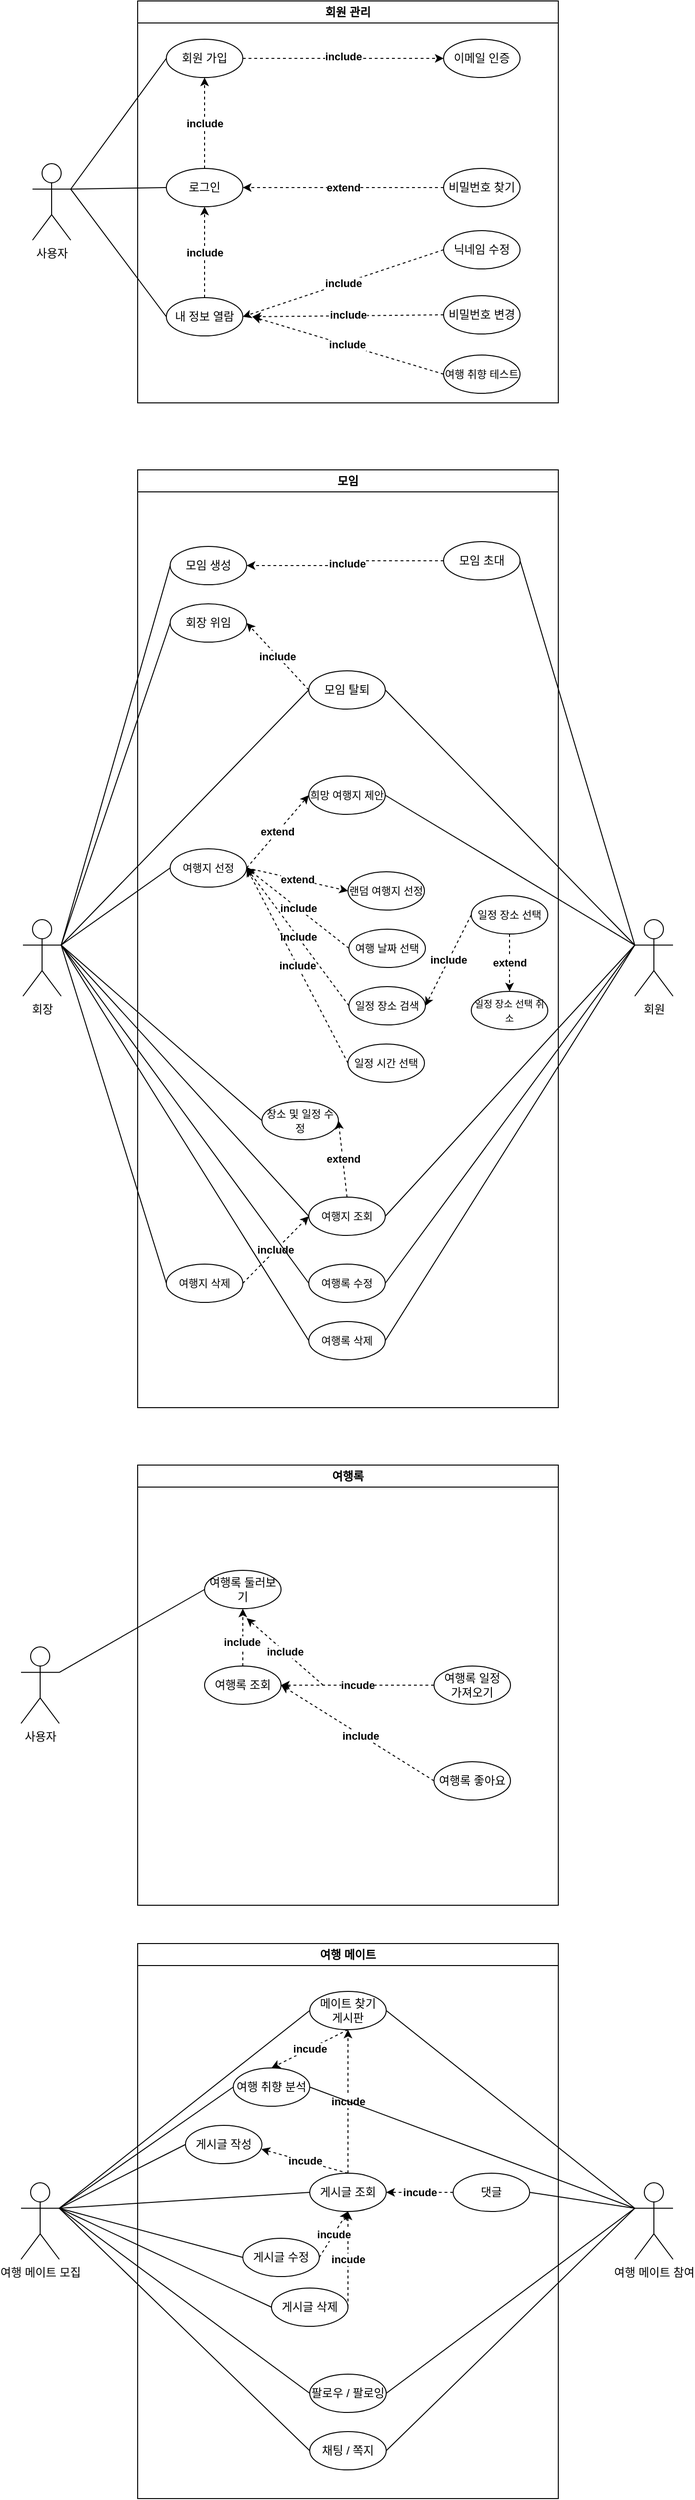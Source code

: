 <mxfile version="26.0.8">
  <diagram name="페이지-1" id="kUhNcxyiBijBxZDD_5Rj">
    <mxGraphModel dx="2074" dy="1106" grid="1" gridSize="10" guides="1" tooltips="1" connect="1" arrows="1" fold="1" page="1" pageScale="1" pageWidth="827" pageHeight="1169" math="0" shadow="0">
      <root>
        <mxCell id="0" />
        <mxCell id="1" parent="0" />
        <mxCell id="fEDJrpbhCHbC24auMyp_-1" value="사용자" style="shape=umlActor;verticalLabelPosition=bottom;verticalAlign=top;html=1;outlineConnect=0;" parent="1" vertex="1">
          <mxGeometry x="50" y="170" width="40" height="80" as="geometry" />
        </mxCell>
        <mxCell id="fEDJrpbhCHbC24auMyp_-4" value="회원 관리" style="swimlane;whiteSpace=wrap;html=1;" parent="1" vertex="1">
          <mxGeometry x="160" width="440" height="420" as="geometry">
            <mxRectangle x="150" y="80" width="140" height="30" as="alternateBounds" />
          </mxGeometry>
        </mxCell>
        <mxCell id="fEDJrpbhCHbC24auMyp_-18" style="edgeStyle=orthogonalEdgeStyle;rounded=0;orthogonalLoop=1;jettySize=auto;html=1;entryX=0;entryY=0.5;entryDx=0;entryDy=0;strokeColor=default;dashed=1;" parent="fEDJrpbhCHbC24auMyp_-4" source="fEDJrpbhCHbC24auMyp_-5" target="fEDJrpbhCHbC24auMyp_-17" edge="1">
          <mxGeometry relative="1" as="geometry" />
        </mxCell>
        <mxCell id="fEDJrpbhCHbC24auMyp_-45" value="&lt;b&gt;include&lt;/b&gt;" style="edgeLabel;html=1;align=center;verticalAlign=middle;resizable=0;points=[];" parent="fEDJrpbhCHbC24auMyp_-18" vertex="1" connectable="0">
          <mxGeometry x="0.002" y="2" relative="1" as="geometry">
            <mxPoint as="offset" />
          </mxGeometry>
        </mxCell>
        <mxCell id="fEDJrpbhCHbC24auMyp_-5" value="회원 가입" style="ellipse;whiteSpace=wrap;html=1;" parent="fEDJrpbhCHbC24auMyp_-4" vertex="1">
          <mxGeometry x="30" y="40" width="80" height="40" as="geometry" />
        </mxCell>
        <mxCell id="fEDJrpbhCHbC24auMyp_-24" value="&lt;b&gt;include&lt;/b&gt;" style="edgeStyle=orthogonalEdgeStyle;rounded=0;orthogonalLoop=1;jettySize=auto;html=1;entryX=0.5;entryY=1;entryDx=0;entryDy=0;dashed=1;" parent="fEDJrpbhCHbC24auMyp_-4" source="fEDJrpbhCHbC24auMyp_-6" target="fEDJrpbhCHbC24auMyp_-5" edge="1">
          <mxGeometry relative="1" as="geometry" />
        </mxCell>
        <mxCell id="fEDJrpbhCHbC24auMyp_-6" value="로그인" style="ellipse;whiteSpace=wrap;html=1;" parent="fEDJrpbhCHbC24auMyp_-4" vertex="1">
          <mxGeometry x="30" y="175" width="80" height="40" as="geometry" />
        </mxCell>
        <mxCell id="fEDJrpbhCHbC24auMyp_-23" value="&lt;b&gt;include&lt;/b&gt;" style="edgeStyle=orthogonalEdgeStyle;rounded=0;orthogonalLoop=1;jettySize=auto;html=1;entryX=0.5;entryY=1;entryDx=0;entryDy=0;dashed=1;" parent="fEDJrpbhCHbC24auMyp_-4" source="fEDJrpbhCHbC24auMyp_-10" target="fEDJrpbhCHbC24auMyp_-6" edge="1">
          <mxGeometry relative="1" as="geometry" />
        </mxCell>
        <mxCell id="fEDJrpbhCHbC24auMyp_-10" value="내 정보 열람" style="ellipse;whiteSpace=wrap;html=1;" parent="fEDJrpbhCHbC24auMyp_-4" vertex="1">
          <mxGeometry x="30" y="310" width="80" height="40" as="geometry" />
        </mxCell>
        <mxCell id="fEDJrpbhCHbC24auMyp_-11" value="닉네임 수정" style="ellipse;whiteSpace=wrap;html=1;" parent="fEDJrpbhCHbC24auMyp_-4" vertex="1">
          <mxGeometry x="320" y="240" width="80" height="40" as="geometry" />
        </mxCell>
        <mxCell id="fEDJrpbhCHbC24auMyp_-20" style="edgeStyle=orthogonalEdgeStyle;rounded=0;orthogonalLoop=1;jettySize=auto;html=1;entryX=1;entryY=0.5;entryDx=0;entryDy=0;dashed=1;" parent="fEDJrpbhCHbC24auMyp_-4" source="fEDJrpbhCHbC24auMyp_-12" target="fEDJrpbhCHbC24auMyp_-6" edge="1">
          <mxGeometry relative="1" as="geometry" />
        </mxCell>
        <mxCell id="fEDJrpbhCHbC24auMyp_-22" value="&lt;b&gt;extend&lt;/b&gt;" style="edgeLabel;html=1;align=center;verticalAlign=middle;resizable=0;points=[];" parent="fEDJrpbhCHbC24auMyp_-20" vertex="1" connectable="0">
          <mxGeometry x="-0.13" y="1" relative="1" as="geometry">
            <mxPoint x="-14" y="-1" as="offset" />
          </mxGeometry>
        </mxCell>
        <mxCell id="fEDJrpbhCHbC24auMyp_-12" value="비밀번호 찾기" style="ellipse;whiteSpace=wrap;html=1;" parent="fEDJrpbhCHbC24auMyp_-4" vertex="1">
          <mxGeometry x="320" y="175" width="80" height="40" as="geometry" />
        </mxCell>
        <mxCell id="fEDJrpbhCHbC24auMyp_-13" value="비밀번호 변경" style="ellipse;whiteSpace=wrap;html=1;" parent="fEDJrpbhCHbC24auMyp_-4" vertex="1">
          <mxGeometry x="320" y="308" width="80" height="40" as="geometry" />
        </mxCell>
        <mxCell id="fEDJrpbhCHbC24auMyp_-14" value="&lt;font style=&quot;font-size: 11px;&quot;&gt;여행 취향 테스트&lt;/font&gt;" style="ellipse;whiteSpace=wrap;html=1;" parent="fEDJrpbhCHbC24auMyp_-4" vertex="1">
          <mxGeometry x="320" y="370" width="80" height="40" as="geometry" />
        </mxCell>
        <mxCell id="fEDJrpbhCHbC24auMyp_-17" value="이메일 인증" style="ellipse;whiteSpace=wrap;html=1;" parent="fEDJrpbhCHbC24auMyp_-4" vertex="1">
          <mxGeometry x="320" y="40" width="80" height="40" as="geometry" />
        </mxCell>
        <mxCell id="fEDJrpbhCHbC24auMyp_-38" value="&lt;b&gt;include&lt;/b&gt;" style="endArrow=classic;html=1;rounded=0;exitX=0;exitY=0.5;exitDx=0;exitDy=0;entryX=1;entryY=0.5;entryDx=0;entryDy=0;dashed=1;" parent="fEDJrpbhCHbC24auMyp_-4" source="fEDJrpbhCHbC24auMyp_-11" target="fEDJrpbhCHbC24auMyp_-10" edge="1">
          <mxGeometry width="50" height="50" relative="1" as="geometry">
            <mxPoint x="140" y="280" as="sourcePoint" />
            <mxPoint x="190" y="230" as="targetPoint" />
          </mxGeometry>
        </mxCell>
        <mxCell id="fEDJrpbhCHbC24auMyp_-31" value="" style="endArrow=none;html=1;rounded=0;exitX=1;exitY=0.333;exitDx=0;exitDy=0;exitPerimeter=0;entryX=0;entryY=0.5;entryDx=0;entryDy=0;" parent="1" source="fEDJrpbhCHbC24auMyp_-1" target="fEDJrpbhCHbC24auMyp_-5" edge="1">
          <mxGeometry width="50" height="50" relative="1" as="geometry">
            <mxPoint x="310" y="280" as="sourcePoint" />
            <mxPoint x="360" y="230" as="targetPoint" />
          </mxGeometry>
        </mxCell>
        <mxCell id="fEDJrpbhCHbC24auMyp_-32" value="" style="endArrow=none;html=1;rounded=0;exitX=1;exitY=0.333;exitDx=0;exitDy=0;exitPerimeter=0;entryX=0;entryY=0.5;entryDx=0;entryDy=0;" parent="1" source="fEDJrpbhCHbC24auMyp_-1" target="fEDJrpbhCHbC24auMyp_-6" edge="1">
          <mxGeometry width="50" height="50" relative="1" as="geometry">
            <mxPoint x="100" y="207" as="sourcePoint" />
            <mxPoint x="210" y="70" as="targetPoint" />
          </mxGeometry>
        </mxCell>
        <mxCell id="fEDJrpbhCHbC24auMyp_-33" value="" style="endArrow=none;html=1;rounded=0;exitX=1;exitY=0.333;exitDx=0;exitDy=0;exitPerimeter=0;entryX=0;entryY=0.5;entryDx=0;entryDy=0;" parent="1" source="fEDJrpbhCHbC24auMyp_-1" target="fEDJrpbhCHbC24auMyp_-10" edge="1">
          <mxGeometry width="50" height="50" relative="1" as="geometry">
            <mxPoint x="100" y="207" as="sourcePoint" />
            <mxPoint x="210" y="160" as="targetPoint" />
          </mxGeometry>
        </mxCell>
        <mxCell id="fEDJrpbhCHbC24auMyp_-39" value="" style="endArrow=classic;html=1;rounded=0;exitX=0;exitY=0.5;exitDx=0;exitDy=0;dashed=1;" parent="1" source="fEDJrpbhCHbC24auMyp_-13" edge="1">
          <mxGeometry width="50" height="50" relative="1" as="geometry">
            <mxPoint x="310" y="280" as="sourcePoint" />
            <mxPoint x="280" y="330" as="targetPoint" />
          </mxGeometry>
        </mxCell>
        <mxCell id="fEDJrpbhCHbC24auMyp_-46" value="&lt;b&gt;include&lt;/b&gt;" style="edgeLabel;html=1;align=center;verticalAlign=middle;resizable=0;points=[];" parent="fEDJrpbhCHbC24auMyp_-39" vertex="1" connectable="0">
          <mxGeometry x="-0.002" y="-1" relative="1" as="geometry">
            <mxPoint as="offset" />
          </mxGeometry>
        </mxCell>
        <mxCell id="fEDJrpbhCHbC24auMyp_-40" value="" style="endArrow=classic;html=1;rounded=0;exitX=0;exitY=0.5;exitDx=0;exitDy=0;dashed=1;" parent="1" source="fEDJrpbhCHbC24auMyp_-14" edge="1">
          <mxGeometry width="50" height="50" relative="1" as="geometry">
            <mxPoint x="500" y="338" as="sourcePoint" />
            <mxPoint x="280" y="330" as="targetPoint" />
          </mxGeometry>
        </mxCell>
        <mxCell id="fEDJrpbhCHbC24auMyp_-47" value="&lt;b&gt;include&lt;/b&gt;" style="edgeLabel;html=1;align=center;verticalAlign=middle;resizable=0;points=[];" parent="fEDJrpbhCHbC24auMyp_-40" vertex="1" connectable="0">
          <mxGeometry x="0.017" y="-1" relative="1" as="geometry">
            <mxPoint as="offset" />
          </mxGeometry>
        </mxCell>
        <mxCell id="fEDJrpbhCHbC24auMyp_-65" value="회장" style="shape=umlActor;verticalLabelPosition=bottom;verticalAlign=top;html=1;outlineConnect=0;" parent="1" vertex="1">
          <mxGeometry x="40" y="960" width="40" height="80" as="geometry" />
        </mxCell>
        <mxCell id="fEDJrpbhCHbC24auMyp_-66" value="모임" style="swimlane;whiteSpace=wrap;html=1;" parent="1" vertex="1">
          <mxGeometry x="160" y="490" width="440" height="980" as="geometry">
            <mxRectangle x="150" y="80" width="140" height="30" as="alternateBounds" />
          </mxGeometry>
        </mxCell>
        <mxCell id="fEDJrpbhCHbC24auMyp_-69" value="모임 생성" style="ellipse;whiteSpace=wrap;html=1;" parent="fEDJrpbhCHbC24auMyp_-66" vertex="1">
          <mxGeometry x="34" y="80" width="80" height="40" as="geometry" />
        </mxCell>
        <mxCell id="fEDJrpbhCHbC24auMyp_-71" value="모임 탈퇴" style="ellipse;whiteSpace=wrap;html=1;" parent="fEDJrpbhCHbC24auMyp_-66" vertex="1">
          <mxGeometry x="179" y="210" width="80" height="40" as="geometry" />
        </mxCell>
        <mxCell id="fEDJrpbhCHbC24auMyp_-74" value="&lt;font style=&quot;font-size: 11px;&quot;&gt;희망 여행지 제안&lt;/font&gt;" style="ellipse;whiteSpace=wrap;html=1;" parent="fEDJrpbhCHbC24auMyp_-66" vertex="1">
          <mxGeometry x="179" y="320" width="80" height="40" as="geometry" />
        </mxCell>
        <mxCell id="fEDJrpbhCHbC24auMyp_-100" value="회장 위임" style="ellipse;whiteSpace=wrap;html=1;" parent="fEDJrpbhCHbC24auMyp_-66" vertex="1">
          <mxGeometry x="34" y="140" width="80" height="40" as="geometry" />
        </mxCell>
        <mxCell id="fEDJrpbhCHbC24auMyp_-103" value="&lt;b&gt;include&lt;/b&gt;" style="endArrow=classic;html=1;rounded=0;entryX=1;entryY=0.5;entryDx=0;entryDy=0;exitX=0;exitY=0.5;exitDx=0;exitDy=0;dashed=1;" parent="fEDJrpbhCHbC24auMyp_-66" source="fEDJrpbhCHbC24auMyp_-71" target="fEDJrpbhCHbC24auMyp_-100" edge="1">
          <mxGeometry width="50" height="50" relative="1" as="geometry">
            <mxPoint x="194" y="230" as="sourcePoint" />
            <mxPoint x="184" y="180" as="targetPoint" />
          </mxGeometry>
        </mxCell>
        <mxCell id="fEDJrpbhCHbC24auMyp_-120" value="&lt;font style=&quot;font-size: 11px;&quot;&gt;여행지 선정&lt;/font&gt;" style="ellipse;whiteSpace=wrap;html=1;" parent="fEDJrpbhCHbC24auMyp_-66" vertex="1">
          <mxGeometry x="34" y="396" width="80" height="40" as="geometry" />
        </mxCell>
        <mxCell id="fEDJrpbhCHbC24auMyp_-121" value="&lt;b&gt;extend&lt;/b&gt;" style="endArrow=classic;html=1;rounded=0;entryX=0;entryY=0.5;entryDx=0;entryDy=0;exitX=1;exitY=0.5;exitDx=0;exitDy=0;dashed=1;" parent="fEDJrpbhCHbC24auMyp_-66" source="fEDJrpbhCHbC24auMyp_-120" target="fEDJrpbhCHbC24auMyp_-74" edge="1">
          <mxGeometry width="50" height="50" relative="1" as="geometry">
            <mxPoint x="189" y="236" as="sourcePoint" />
            <mxPoint x="124" y="166" as="targetPoint" />
          </mxGeometry>
        </mxCell>
        <mxCell id="fEDJrpbhCHbC24auMyp_-123" value="&lt;span style=&quot;font-size: 11px;&quot;&gt;랜덤 여행지 선정&lt;/span&gt;" style="ellipse;whiteSpace=wrap;html=1;" parent="fEDJrpbhCHbC24auMyp_-66" vertex="1">
          <mxGeometry x="220" y="420" width="80" height="40" as="geometry" />
        </mxCell>
        <mxCell id="fEDJrpbhCHbC24auMyp_-124" value="&lt;b&gt;extend&lt;/b&gt;" style="endArrow=classic;html=1;rounded=0;entryX=0;entryY=0.5;entryDx=0;entryDy=0;exitX=1;exitY=0.5;exitDx=0;exitDy=0;dashed=1;" parent="fEDJrpbhCHbC24auMyp_-66" source="fEDJrpbhCHbC24auMyp_-120" target="fEDJrpbhCHbC24auMyp_-123" edge="1">
          <mxGeometry width="50" height="50" relative="1" as="geometry">
            <mxPoint x="124" y="426" as="sourcePoint" />
            <mxPoint x="189" y="366" as="targetPoint" />
          </mxGeometry>
        </mxCell>
        <mxCell id="fEDJrpbhCHbC24auMyp_-126" value="&lt;font style=&quot;font-size: 11px;&quot;&gt;여행 날짜 선택&lt;/font&gt;" style="ellipse;whiteSpace=wrap;html=1;" parent="fEDJrpbhCHbC24auMyp_-66" vertex="1">
          <mxGeometry x="221" y="480" width="80" height="40" as="geometry" />
        </mxCell>
        <mxCell id="fEDJrpbhCHbC24auMyp_-127" value="&lt;span style=&quot;font-size: 11px;&quot;&gt;일정 장소 선택&lt;/span&gt;" style="ellipse;whiteSpace=wrap;html=1;" parent="fEDJrpbhCHbC24auMyp_-66" vertex="1">
          <mxGeometry x="349" y="445" width="80" height="40" as="geometry" />
        </mxCell>
        <mxCell id="fEDJrpbhCHbC24auMyp_-128" value="&lt;span style=&quot;font-size: 11px;&quot;&gt;일정 장소 검색&lt;/span&gt;" style="ellipse;whiteSpace=wrap;html=1;" parent="fEDJrpbhCHbC24auMyp_-66" vertex="1">
          <mxGeometry x="221" y="540" width="80" height="40" as="geometry" />
        </mxCell>
        <mxCell id="fEDJrpbhCHbC24auMyp_-129" value="&lt;font style=&quot;font-size: 10px;&quot;&gt;일정 장소 선택 취소&lt;/font&gt;" style="ellipse;whiteSpace=wrap;html=1;" parent="fEDJrpbhCHbC24auMyp_-66" vertex="1">
          <mxGeometry x="349" y="545" width="80" height="40" as="geometry" />
        </mxCell>
        <mxCell id="fEDJrpbhCHbC24auMyp_-134" value="&lt;b&gt;include&lt;/b&gt;" style="endArrow=classic;html=1;rounded=0;exitX=0;exitY=0.5;exitDx=0;exitDy=0;dashed=1;entryX=1;entryY=0.5;entryDx=0;entryDy=0;" parent="fEDJrpbhCHbC24auMyp_-66" source="fEDJrpbhCHbC24auMyp_-128" target="fEDJrpbhCHbC24auMyp_-120" edge="1">
          <mxGeometry width="50" height="50" relative="1" as="geometry">
            <mxPoint x="231" y="510" as="sourcePoint" />
            <mxPoint x="130" y="430" as="targetPoint" />
          </mxGeometry>
        </mxCell>
        <mxCell id="fEDJrpbhCHbC24auMyp_-133" value="&lt;b&gt;include&lt;/b&gt;" style="endArrow=classic;html=1;rounded=0;exitX=0;exitY=0.5;exitDx=0;exitDy=0;dashed=1;entryX=1;entryY=0.5;entryDx=0;entryDy=0;" parent="fEDJrpbhCHbC24auMyp_-66" source="fEDJrpbhCHbC24auMyp_-126" target="fEDJrpbhCHbC24auMyp_-120" edge="1">
          <mxGeometry width="50" height="50" relative="1" as="geometry">
            <mxPoint x="189" y="240" as="sourcePoint" />
            <mxPoint x="120" y="420" as="targetPoint" />
          </mxGeometry>
        </mxCell>
        <mxCell id="fEDJrpbhCHbC24auMyp_-135" value="&lt;b&gt;include&lt;/b&gt;" style="endArrow=classic;html=1;rounded=0;exitX=0;exitY=0.5;exitDx=0;exitDy=0;dashed=1;entryX=1;entryY=0.5;entryDx=0;entryDy=0;" parent="fEDJrpbhCHbC24auMyp_-66" source="fEDJrpbhCHbC24auMyp_-127" target="fEDJrpbhCHbC24auMyp_-128" edge="1">
          <mxGeometry width="50" height="50" relative="1" as="geometry">
            <mxPoint x="231" y="510" as="sourcePoint" />
            <mxPoint x="124" y="426" as="targetPoint" />
          </mxGeometry>
        </mxCell>
        <mxCell id="fEDJrpbhCHbC24auMyp_-136" value="&lt;b&gt;extend&lt;/b&gt;" style="endArrow=classic;html=1;rounded=0;entryX=0.5;entryY=0;entryDx=0;entryDy=0;exitX=0.5;exitY=1;exitDx=0;exitDy=0;dashed=1;" parent="fEDJrpbhCHbC24auMyp_-66" source="fEDJrpbhCHbC24auMyp_-127" target="fEDJrpbhCHbC24auMyp_-129" edge="1">
          <mxGeometry width="50" height="50" relative="1" as="geometry">
            <mxPoint x="124" y="426" as="sourcePoint" />
            <mxPoint x="189" y="350" as="targetPoint" />
          </mxGeometry>
        </mxCell>
        <mxCell id="fEDJrpbhCHbC24auMyp_-137" value="&lt;span style=&quot;font-size: 11px;&quot;&gt;일정 시간 선택&lt;/span&gt;" style="ellipse;whiteSpace=wrap;html=1;" parent="fEDJrpbhCHbC24auMyp_-66" vertex="1">
          <mxGeometry x="220" y="600" width="80" height="40" as="geometry" />
        </mxCell>
        <mxCell id="fEDJrpbhCHbC24auMyp_-139" value="&lt;b&gt;include&lt;/b&gt;" style="endArrow=classic;html=1;rounded=0;exitX=0;exitY=0.5;exitDx=0;exitDy=0;dashed=1;entryX=1;entryY=0.5;entryDx=0;entryDy=0;" parent="fEDJrpbhCHbC24auMyp_-66" source="fEDJrpbhCHbC24auMyp_-137" target="fEDJrpbhCHbC24auMyp_-120" edge="1">
          <mxGeometry width="50" height="50" relative="1" as="geometry">
            <mxPoint x="231" y="570" as="sourcePoint" />
            <mxPoint x="124" y="426" as="targetPoint" />
          </mxGeometry>
        </mxCell>
        <mxCell id="fEDJrpbhCHbC24auMyp_-140" value="&lt;font style=&quot;font-size: 11px;&quot;&gt;여행지 조회&lt;/font&gt;" style="ellipse;whiteSpace=wrap;html=1;" parent="fEDJrpbhCHbC24auMyp_-66" vertex="1">
          <mxGeometry x="179" y="760" width="80" height="40" as="geometry" />
        </mxCell>
        <mxCell id="fEDJrpbhCHbC24auMyp_-143" value="&lt;font style=&quot;font-size: 11px;&quot;&gt;장소 및 일정 수정&lt;/font&gt;" style="ellipse;whiteSpace=wrap;html=1;" parent="fEDJrpbhCHbC24auMyp_-66" vertex="1">
          <mxGeometry x="130" y="660" width="80" height="40" as="geometry" />
        </mxCell>
        <mxCell id="fEDJrpbhCHbC24auMyp_-144" value="&lt;b&gt;extend&lt;/b&gt;" style="endArrow=classic;html=1;rounded=0;entryX=1;entryY=0.5;entryDx=0;entryDy=0;exitX=0.5;exitY=0;exitDx=0;exitDy=0;dashed=1;" parent="fEDJrpbhCHbC24auMyp_-66" source="fEDJrpbhCHbC24auMyp_-140" target="fEDJrpbhCHbC24auMyp_-143" edge="1">
          <mxGeometry x="-0.003" width="50" height="50" relative="1" as="geometry">
            <mxPoint x="180" y="800" as="sourcePoint" />
            <mxPoint x="180" y="860" as="targetPoint" />
            <mxPoint as="offset" />
          </mxGeometry>
        </mxCell>
        <mxCell id="fEDJrpbhCHbC24auMyp_-146" value="&lt;font style=&quot;font-size: 11px;&quot;&gt;여행록 수정&lt;/font&gt;" style="ellipse;whiteSpace=wrap;html=1;" parent="fEDJrpbhCHbC24auMyp_-66" vertex="1">
          <mxGeometry x="179" y="830" width="80" height="40" as="geometry" />
        </mxCell>
        <mxCell id="fEDJrpbhCHbC24auMyp_-147" value="&lt;font style=&quot;font-size: 11px;&quot;&gt;여행록 삭제&lt;/font&gt;" style="ellipse;whiteSpace=wrap;html=1;" parent="fEDJrpbhCHbC24auMyp_-66" vertex="1">
          <mxGeometry x="179" y="890" width="80" height="40" as="geometry" />
        </mxCell>
        <mxCell id="fEDJrpbhCHbC24auMyp_-152" value="&lt;font style=&quot;font-size: 11px;&quot;&gt;여행지 삭제&lt;/font&gt;" style="ellipse;whiteSpace=wrap;html=1;" parent="fEDJrpbhCHbC24auMyp_-66" vertex="1">
          <mxGeometry x="30" y="830" width="80" height="40" as="geometry" />
        </mxCell>
        <mxCell id="fEDJrpbhCHbC24auMyp_-154" value="&lt;b&gt;include&lt;/b&gt;" style="endArrow=classic;html=1;rounded=0;entryX=0;entryY=0.5;entryDx=0;entryDy=0;exitX=1;exitY=0.5;exitDx=0;exitDy=0;dashed=1;" parent="fEDJrpbhCHbC24auMyp_-66" source="fEDJrpbhCHbC24auMyp_-152" target="fEDJrpbhCHbC24auMyp_-140" edge="1">
          <mxGeometry x="-0.003" width="50" height="50" relative="1" as="geometry">
            <mxPoint x="229" y="770" as="sourcePoint" />
            <mxPoint x="220" y="690" as="targetPoint" />
            <mxPoint as="offset" />
          </mxGeometry>
        </mxCell>
        <mxCell id="fEDJrpbhCHbC24auMyp_-80" value="모임 초대" style="ellipse;whiteSpace=wrap;html=1;" parent="fEDJrpbhCHbC24auMyp_-66" vertex="1">
          <mxGeometry x="320" y="75" width="80" height="40" as="geometry" />
        </mxCell>
        <mxCell id="fEDJrpbhCHbC24auMyp_-67" style="edgeStyle=orthogonalEdgeStyle;rounded=0;orthogonalLoop=1;jettySize=auto;html=1;strokeColor=default;dashed=1;exitX=0;exitY=0.5;exitDx=0;exitDy=0;entryX=1;entryY=0.5;entryDx=0;entryDy=0;" parent="fEDJrpbhCHbC24auMyp_-66" source="fEDJrpbhCHbC24auMyp_-80" target="fEDJrpbhCHbC24auMyp_-69" edge="1">
          <mxGeometry relative="1" as="geometry">
            <mxPoint x="214" y="170" as="targetPoint" />
          </mxGeometry>
        </mxCell>
        <mxCell id="fEDJrpbhCHbC24auMyp_-68" value="&lt;b&gt;include&lt;/b&gt;" style="edgeLabel;html=1;align=center;verticalAlign=middle;resizable=0;points=[];" parent="fEDJrpbhCHbC24auMyp_-67" vertex="1" connectable="0">
          <mxGeometry x="0.002" y="2" relative="1" as="geometry">
            <mxPoint as="offset" />
          </mxGeometry>
        </mxCell>
        <mxCell id="fEDJrpbhCHbC24auMyp_-82" value="" style="endArrow=none;html=1;rounded=0;exitX=1;exitY=0.333;exitDx=0;exitDy=0;exitPerimeter=0;entryX=0;entryY=0.5;entryDx=0;entryDy=0;" parent="1" source="fEDJrpbhCHbC24auMyp_-65" target="fEDJrpbhCHbC24auMyp_-69" edge="1">
          <mxGeometry width="50" height="50" relative="1" as="geometry">
            <mxPoint x="310" y="770" as="sourcePoint" />
            <mxPoint x="360" y="720" as="targetPoint" />
          </mxGeometry>
        </mxCell>
        <mxCell id="fEDJrpbhCHbC24auMyp_-83" value="" style="endArrow=none;html=1;rounded=0;exitX=1;exitY=0.333;exitDx=0;exitDy=0;exitPerimeter=0;entryX=0;entryY=0.5;entryDx=0;entryDy=0;" parent="1" source="fEDJrpbhCHbC24auMyp_-65" target="fEDJrpbhCHbC24auMyp_-71" edge="1">
          <mxGeometry width="50" height="50" relative="1" as="geometry">
            <mxPoint x="100" y="697" as="sourcePoint" />
            <mxPoint x="210" y="560" as="targetPoint" />
          </mxGeometry>
        </mxCell>
        <mxCell id="fEDJrpbhCHbC24auMyp_-92" value="회원" style="shape=umlActor;verticalLabelPosition=bottom;verticalAlign=top;html=1;outlineConnect=0;" parent="1" vertex="1">
          <mxGeometry x="680" y="960" width="40" height="80" as="geometry" />
        </mxCell>
        <mxCell id="fEDJrpbhCHbC24auMyp_-95" value="" style="endArrow=none;html=1;rounded=0;exitX=0;exitY=0.333;exitDx=0;exitDy=0;exitPerimeter=0;entryX=1;entryY=0.5;entryDx=0;entryDy=0;" parent="1" source="fEDJrpbhCHbC24auMyp_-92" target="fEDJrpbhCHbC24auMyp_-80" edge="1">
          <mxGeometry width="50" height="50" relative="1" as="geometry">
            <mxPoint x="100" y="697" as="sourcePoint" />
            <mxPoint x="210" y="560" as="targetPoint" />
          </mxGeometry>
        </mxCell>
        <mxCell id="fEDJrpbhCHbC24auMyp_-99" value="" style="endArrow=none;html=1;rounded=0;entryX=1;entryY=0.5;entryDx=0;entryDy=0;exitX=0;exitY=0.333;exitDx=0;exitDy=0;exitPerimeter=0;" parent="1" source="fEDJrpbhCHbC24auMyp_-92" target="fEDJrpbhCHbC24auMyp_-71" edge="1">
          <mxGeometry width="50" height="50" relative="1" as="geometry">
            <mxPoint x="660" y="680" as="sourcePoint" />
            <mxPoint x="430" y="630" as="targetPoint" />
          </mxGeometry>
        </mxCell>
        <mxCell id="fEDJrpbhCHbC24auMyp_-117" value="" style="endArrow=none;html=1;rounded=0;entryX=0;entryY=0.5;entryDx=0;entryDy=0;exitX=1;exitY=0.333;exitDx=0;exitDy=0;exitPerimeter=0;" parent="1" source="fEDJrpbhCHbC24auMyp_-65" target="fEDJrpbhCHbC24auMyp_-100" edge="1">
          <mxGeometry width="50" height="50" relative="1" as="geometry">
            <mxPoint x="90" y="690" as="sourcePoint" />
            <mxPoint x="355" y="690" as="targetPoint" />
          </mxGeometry>
        </mxCell>
        <mxCell id="fEDJrpbhCHbC24auMyp_-118" value="" style="endArrow=none;html=1;rounded=0;entryX=1;entryY=0.5;entryDx=0;entryDy=0;exitX=0;exitY=0.333;exitDx=0;exitDy=0;exitPerimeter=0;" parent="1" source="fEDJrpbhCHbC24auMyp_-92" target="fEDJrpbhCHbC24auMyp_-74" edge="1">
          <mxGeometry width="50" height="50" relative="1" as="geometry">
            <mxPoint x="660" y="680" as="sourcePoint" />
            <mxPoint x="435" y="690" as="targetPoint" />
          </mxGeometry>
        </mxCell>
        <mxCell id="fEDJrpbhCHbC24auMyp_-125" value="" style="endArrow=none;html=1;rounded=0;exitX=1;exitY=0.333;exitDx=0;exitDy=0;exitPerimeter=0;entryX=0;entryY=0.5;entryDx=0;entryDy=0;" parent="1" source="fEDJrpbhCHbC24auMyp_-65" target="fEDJrpbhCHbC24auMyp_-120" edge="1">
          <mxGeometry width="50" height="50" relative="1" as="geometry">
            <mxPoint x="90" y="917" as="sourcePoint" />
            <mxPoint x="349" y="730" as="targetPoint" />
          </mxGeometry>
        </mxCell>
        <mxCell id="fEDJrpbhCHbC24auMyp_-141" value="" style="endArrow=none;html=1;rounded=0;exitX=1;exitY=0.333;exitDx=0;exitDy=0;exitPerimeter=0;entryX=0;entryY=0.5;entryDx=0;entryDy=0;" parent="1" source="fEDJrpbhCHbC24auMyp_-65" target="fEDJrpbhCHbC24auMyp_-140" edge="1">
          <mxGeometry width="50" height="50" relative="1" as="geometry">
            <mxPoint x="90" y="917" as="sourcePoint" />
            <mxPoint x="204" y="916" as="targetPoint" />
          </mxGeometry>
        </mxCell>
        <mxCell id="fEDJrpbhCHbC24auMyp_-142" value="" style="endArrow=none;html=1;rounded=0;exitX=0;exitY=0.333;exitDx=0;exitDy=0;exitPerimeter=0;entryX=1;entryY=0.5;entryDx=0;entryDy=0;" parent="1" source="fEDJrpbhCHbC24auMyp_-92" target="fEDJrpbhCHbC24auMyp_-140" edge="1">
          <mxGeometry width="50" height="50" relative="1" as="geometry">
            <mxPoint x="90" y="974" as="sourcePoint" />
            <mxPoint x="350" y="1260" as="targetPoint" />
          </mxGeometry>
        </mxCell>
        <mxCell id="fEDJrpbhCHbC24auMyp_-145" value="" style="endArrow=none;html=1;rounded=0;exitX=1;exitY=0.333;exitDx=0;exitDy=0;exitPerimeter=0;entryX=0;entryY=0.5;entryDx=0;entryDy=0;" parent="1" source="fEDJrpbhCHbC24auMyp_-65" target="fEDJrpbhCHbC24auMyp_-143" edge="1">
          <mxGeometry width="50" height="50" relative="1" as="geometry">
            <mxPoint x="90" y="997" as="sourcePoint" />
            <mxPoint x="350" y="1260" as="targetPoint" />
          </mxGeometry>
        </mxCell>
        <mxCell id="fEDJrpbhCHbC24auMyp_-148" value="" style="endArrow=none;html=1;rounded=0;entryX=1;entryY=0.5;entryDx=0;entryDy=0;exitX=0;exitY=0.333;exitDx=0;exitDy=0;exitPerimeter=0;" parent="1" source="fEDJrpbhCHbC24auMyp_-92" target="fEDJrpbhCHbC24auMyp_-146" edge="1">
          <mxGeometry width="50" height="50" relative="1" as="geometry">
            <mxPoint x="670" y="1010" as="sourcePoint" />
            <mxPoint x="429" y="1280" as="targetPoint" />
          </mxGeometry>
        </mxCell>
        <mxCell id="fEDJrpbhCHbC24auMyp_-149" value="" style="endArrow=none;html=1;rounded=0;entryX=1;entryY=0.5;entryDx=0;entryDy=0;exitX=0;exitY=0.333;exitDx=0;exitDy=0;exitPerimeter=0;" parent="1" source="fEDJrpbhCHbC24auMyp_-92" target="fEDJrpbhCHbC24auMyp_-147" edge="1">
          <mxGeometry width="50" height="50" relative="1" as="geometry">
            <mxPoint x="680" y="990" as="sourcePoint" />
            <mxPoint x="429" y="1350" as="targetPoint" />
          </mxGeometry>
        </mxCell>
        <mxCell id="fEDJrpbhCHbC24auMyp_-150" value="" style="endArrow=none;html=1;rounded=0;exitX=1;exitY=0.333;exitDx=0;exitDy=0;exitPerimeter=0;entryX=0;entryY=0.5;entryDx=0;entryDy=0;" parent="1" source="fEDJrpbhCHbC24auMyp_-65" target="fEDJrpbhCHbC24auMyp_-146" edge="1">
          <mxGeometry width="50" height="50" relative="1" as="geometry">
            <mxPoint x="90" y="997" as="sourcePoint" />
            <mxPoint x="349" y="1280" as="targetPoint" />
          </mxGeometry>
        </mxCell>
        <mxCell id="fEDJrpbhCHbC24auMyp_-151" value="" style="endArrow=none;html=1;rounded=0;exitX=1;exitY=0.333;exitDx=0;exitDy=0;exitPerimeter=0;entryX=0;entryY=0.5;entryDx=0;entryDy=0;" parent="1" source="fEDJrpbhCHbC24auMyp_-65" target="fEDJrpbhCHbC24auMyp_-147" edge="1">
          <mxGeometry width="50" height="50" relative="1" as="geometry">
            <mxPoint x="90" y="997" as="sourcePoint" />
            <mxPoint x="349" y="1350" as="targetPoint" />
          </mxGeometry>
        </mxCell>
        <mxCell id="fEDJrpbhCHbC24auMyp_-153" value="" style="endArrow=none;html=1;rounded=0;entryX=0;entryY=0.5;entryDx=0;entryDy=0;exitX=1;exitY=0.333;exitDx=0;exitDy=0;exitPerimeter=0;" parent="1" source="fEDJrpbhCHbC24auMyp_-65" target="fEDJrpbhCHbC24auMyp_-152" edge="1">
          <mxGeometry width="50" height="50" relative="1" as="geometry">
            <mxPoint x="90" y="990" as="sourcePoint" />
            <mxPoint x="349" y="1410" as="targetPoint" />
          </mxGeometry>
        </mxCell>
        <mxCell id="fEDJrpbhCHbC24auMyp_-185" value="사용자" style="shape=umlActor;verticalLabelPosition=bottom;verticalAlign=top;html=1;outlineConnect=0;" parent="1" vertex="1">
          <mxGeometry x="38" y="1720" width="40" height="80" as="geometry" />
        </mxCell>
        <mxCell id="fEDJrpbhCHbC24auMyp_-186" value="여행록" style="swimlane;whiteSpace=wrap;html=1;" parent="1" vertex="1">
          <mxGeometry x="160" y="1530" width="440" height="460" as="geometry">
            <mxRectangle x="150" y="80" width="140" height="30" as="alternateBounds" />
          </mxGeometry>
        </mxCell>
        <mxCell id="fEDJrpbhCHbC24auMyp_-189" value="여행록 둘러보기" style="ellipse;whiteSpace=wrap;html=1;" parent="fEDJrpbhCHbC24auMyp_-186" vertex="1">
          <mxGeometry x="70" y="110" width="80" height="40" as="geometry" />
        </mxCell>
        <mxCell id="fEDJrpbhCHbC24auMyp_-192" value="여행록 조회" style="ellipse;whiteSpace=wrap;html=1;" parent="fEDJrpbhCHbC24auMyp_-186" vertex="1">
          <mxGeometry x="70" y="210" width="80" height="40" as="geometry" />
        </mxCell>
        <mxCell id="fEDJrpbhCHbC24auMyp_-194" value="&lt;b&gt;include&lt;/b&gt;" style="endArrow=classic;html=1;rounded=0;entryX=1;entryY=0.5;entryDx=0;entryDy=0;exitX=0;exitY=0.5;exitDx=0;exitDy=0;dashed=1;" parent="fEDJrpbhCHbC24auMyp_-186" edge="1">
          <mxGeometry width="50" height="50" relative="1" as="geometry">
            <mxPoint x="194" y="230" as="sourcePoint" />
            <mxPoint x="114" y="160" as="targetPoint" />
          </mxGeometry>
        </mxCell>
        <mxCell id="fEDJrpbhCHbC24auMyp_-234" value="여행록 일정&lt;div&gt;가져오기&lt;/div&gt;" style="ellipse;whiteSpace=wrap;html=1;" parent="fEDJrpbhCHbC24auMyp_-186" vertex="1">
          <mxGeometry x="310" y="210" width="80" height="40" as="geometry" />
        </mxCell>
        <mxCell id="fEDJrpbhCHbC24auMyp_-235" value="여행록 좋아요" style="ellipse;whiteSpace=wrap;html=1;" parent="fEDJrpbhCHbC24auMyp_-186" vertex="1">
          <mxGeometry x="310" y="310" width="80" height="40" as="geometry" />
        </mxCell>
        <mxCell id="fEDJrpbhCHbC24auMyp_-237" value="" style="endArrow=classic;html=1;rounded=0;exitX=0.5;exitY=0;exitDx=0;exitDy=0;entryX=0.5;entryY=1;entryDx=0;entryDy=0;dashed=1;" parent="fEDJrpbhCHbC24auMyp_-186" source="fEDJrpbhCHbC24auMyp_-192" target="fEDJrpbhCHbC24auMyp_-189" edge="1">
          <mxGeometry width="50" height="50" relative="1" as="geometry">
            <mxPoint x="150" y="110" as="sourcePoint" />
            <mxPoint x="200" y="60" as="targetPoint" />
          </mxGeometry>
        </mxCell>
        <mxCell id="fEDJrpbhCHbC24auMyp_-240" value="&lt;b&gt;include&lt;/b&gt;" style="edgeLabel;html=1;align=center;verticalAlign=middle;resizable=0;points=[];" parent="fEDJrpbhCHbC24auMyp_-237" vertex="1" connectable="0">
          <mxGeometry x="-0.159" y="1" relative="1" as="geometry">
            <mxPoint as="offset" />
          </mxGeometry>
        </mxCell>
        <mxCell id="fEDJrpbhCHbC24auMyp_-238" value="&lt;b&gt;incude&lt;/b&gt;" style="endArrow=classic;html=1;rounded=0;exitX=0;exitY=0.5;exitDx=0;exitDy=0;entryX=1;entryY=0.5;entryDx=0;entryDy=0;dashed=1;" parent="fEDJrpbhCHbC24auMyp_-186" source="fEDJrpbhCHbC24auMyp_-234" target="fEDJrpbhCHbC24auMyp_-192" edge="1">
          <mxGeometry width="50" height="50" relative="1" as="geometry">
            <mxPoint x="120" y="220" as="sourcePoint" />
            <mxPoint x="120" y="160" as="targetPoint" />
            <mxPoint as="offset" />
          </mxGeometry>
        </mxCell>
        <mxCell id="fEDJrpbhCHbC24auMyp_-239" value="" style="endArrow=classic;html=1;rounded=0;exitX=0;exitY=0.5;exitDx=0;exitDy=0;entryX=1;entryY=0.5;entryDx=0;entryDy=0;dashed=1;" parent="fEDJrpbhCHbC24auMyp_-186" source="fEDJrpbhCHbC24auMyp_-235" target="fEDJrpbhCHbC24auMyp_-192" edge="1">
          <mxGeometry width="50" height="50" relative="1" as="geometry">
            <mxPoint x="320" y="240" as="sourcePoint" />
            <mxPoint x="160" y="240" as="targetPoint" />
          </mxGeometry>
        </mxCell>
        <mxCell id="fEDJrpbhCHbC24auMyp_-241" value="&lt;b&gt;include&lt;/b&gt;" style="edgeLabel;html=1;align=center;verticalAlign=middle;resizable=0;points=[];" parent="fEDJrpbhCHbC24auMyp_-239" vertex="1" connectable="0">
          <mxGeometry x="-0.036" y="1" relative="1" as="geometry">
            <mxPoint as="offset" />
          </mxGeometry>
        </mxCell>
        <mxCell id="fEDJrpbhCHbC24auMyp_-216" value="" style="endArrow=none;html=1;rounded=0;exitX=1;exitY=0.333;exitDx=0;exitDy=0;exitPerimeter=0;entryX=0;entryY=0.5;entryDx=0;entryDy=0;" parent="1" source="fEDJrpbhCHbC24auMyp_-185" target="fEDJrpbhCHbC24auMyp_-189" edge="1">
          <mxGeometry width="50" height="50" relative="1" as="geometry">
            <mxPoint x="310" y="1810" as="sourcePoint" />
            <mxPoint x="360" y="1760" as="targetPoint" />
          </mxGeometry>
        </mxCell>
        <mxCell id="fEDJrpbhCHbC24auMyp_-255" value="여행 메이트 모집" style="shape=umlActor;verticalLabelPosition=bottom;verticalAlign=top;html=1;outlineConnect=0;" parent="1" vertex="1">
          <mxGeometry x="38" y="2280" width="40" height="80" as="geometry" />
        </mxCell>
        <mxCell id="fEDJrpbhCHbC24auMyp_-256" value="여행 메이트" style="swimlane;whiteSpace=wrap;html=1;" parent="1" vertex="1">
          <mxGeometry x="160" y="2030" width="440" height="580" as="geometry">
            <mxRectangle x="150" y="80" width="140" height="30" as="alternateBounds" />
          </mxGeometry>
        </mxCell>
        <mxCell id="fEDJrpbhCHbC24auMyp_-257" value="메이트 찾기&lt;div&gt;게시판&lt;/div&gt;" style="ellipse;whiteSpace=wrap;html=1;" parent="fEDJrpbhCHbC24auMyp_-256" vertex="1">
          <mxGeometry x="180" y="50" width="80" height="40" as="geometry" />
        </mxCell>
        <mxCell id="fEDJrpbhCHbC24auMyp_-258" value="여행 취향 분석" style="ellipse;whiteSpace=wrap;html=1;" parent="fEDJrpbhCHbC24auMyp_-256" vertex="1">
          <mxGeometry x="100" y="130" width="80" height="40" as="geometry" />
        </mxCell>
        <mxCell id="fEDJrpbhCHbC24auMyp_-264" value="&lt;b&gt;incude&lt;/b&gt;" style="endArrow=classic;html=1;rounded=0;exitX=0.5;exitY=0;exitDx=0;exitDy=0;entryX=0.5;entryY=1;entryDx=0;entryDy=0;dashed=1;" parent="fEDJrpbhCHbC24auMyp_-256" source="fEDJrpbhCHbC24auMyp_-260" target="fEDJrpbhCHbC24auMyp_-257" edge="1">
          <mxGeometry width="50" height="50" relative="1" as="geometry">
            <mxPoint x="120" y="220" as="sourcePoint" />
            <mxPoint x="120" y="160" as="targetPoint" />
            <mxPoint as="offset" />
          </mxGeometry>
        </mxCell>
        <mxCell id="fEDJrpbhCHbC24auMyp_-270" value="&lt;b&gt;incude&lt;/b&gt;" style="endArrow=classic;html=1;rounded=0;exitX=0.5;exitY=1;exitDx=0;exitDy=0;entryX=0.5;entryY=0;entryDx=0;entryDy=0;dashed=1;" parent="fEDJrpbhCHbC24auMyp_-256" source="fEDJrpbhCHbC24auMyp_-257" target="fEDJrpbhCHbC24auMyp_-258" edge="1">
          <mxGeometry width="50" height="50" relative="1" as="geometry">
            <mxPoint x="300" y="210" as="sourcePoint" />
            <mxPoint x="210" y="160" as="targetPoint" />
            <mxPoint as="offset" />
          </mxGeometry>
        </mxCell>
        <mxCell id="fEDJrpbhCHbC24auMyp_-274" value="&lt;b&gt;incude&lt;/b&gt;" style="endArrow=classic;html=1;rounded=0;exitX=1;exitY=0.5;exitDx=0;exitDy=0;entryX=0.5;entryY=1;entryDx=0;entryDy=0;dashed=1;" parent="fEDJrpbhCHbC24auMyp_-256" source="fEDJrpbhCHbC24auMyp_-261" target="fEDJrpbhCHbC24auMyp_-260" edge="1">
          <mxGeometry width="50" height="50" relative="1" as="geometry">
            <mxPoint x="190" y="290" as="sourcePoint" />
            <mxPoint x="230" y="246" as="targetPoint" />
            <mxPoint as="offset" />
          </mxGeometry>
        </mxCell>
        <mxCell id="fEDJrpbhCHbC24auMyp_-277" value="게시글 작성" style="ellipse;whiteSpace=wrap;html=1;" parent="fEDJrpbhCHbC24auMyp_-256" vertex="1">
          <mxGeometry x="50" y="190" width="80" height="40" as="geometry" />
        </mxCell>
        <mxCell id="fEDJrpbhCHbC24auMyp_-260" value="게시글 조회" style="ellipse;whiteSpace=wrap;html=1;" parent="fEDJrpbhCHbC24auMyp_-256" vertex="1">
          <mxGeometry x="180" y="240" width="80" height="40" as="geometry" />
        </mxCell>
        <mxCell id="fEDJrpbhCHbC24auMyp_-272" value="게시글 수정" style="ellipse;whiteSpace=wrap;html=1;" parent="fEDJrpbhCHbC24auMyp_-256" vertex="1">
          <mxGeometry x="110" y="308" width="80" height="40" as="geometry" />
        </mxCell>
        <mxCell id="fEDJrpbhCHbC24auMyp_-273" value="&lt;b&gt;incude&lt;/b&gt;" style="endArrow=classic;html=1;rounded=0;exitX=1;exitY=0.5;exitDx=0;exitDy=0;entryX=0.5;entryY=1;entryDx=0;entryDy=0;dashed=1;" parent="fEDJrpbhCHbC24auMyp_-256" source="fEDJrpbhCHbC24auMyp_-272" target="fEDJrpbhCHbC24auMyp_-260" edge="1">
          <mxGeometry width="50" height="50" relative="1" as="geometry">
            <mxPoint x="230" y="206" as="sourcePoint" />
            <mxPoint x="230" y="100" as="targetPoint" />
            <mxPoint as="offset" />
          </mxGeometry>
        </mxCell>
        <mxCell id="fEDJrpbhCHbC24auMyp_-261" value="게시글 삭제" style="ellipse;whiteSpace=wrap;html=1;" parent="fEDJrpbhCHbC24auMyp_-256" vertex="1">
          <mxGeometry x="140" y="360" width="80" height="40" as="geometry" />
        </mxCell>
        <mxCell id="fEDJrpbhCHbC24auMyp_-280" value="&lt;b&gt;incude&lt;/b&gt;" style="endArrow=classic;html=1;rounded=0;exitX=0.5;exitY=0;exitDx=0;exitDy=0;entryX=0.993;entryY=0.621;entryDx=0;entryDy=0;dashed=1;entryPerimeter=0;" parent="fEDJrpbhCHbC24auMyp_-256" source="fEDJrpbhCHbC24auMyp_-260" target="fEDJrpbhCHbC24auMyp_-277" edge="1">
          <mxGeometry width="50" height="50" relative="1" as="geometry">
            <mxPoint x="190" y="362" as="sourcePoint" />
            <mxPoint x="230" y="318" as="targetPoint" />
            <mxPoint as="offset" />
          </mxGeometry>
        </mxCell>
        <mxCell id="fEDJrpbhCHbC24auMyp_-282" value="댓글" style="ellipse;whiteSpace=wrap;html=1;" parent="fEDJrpbhCHbC24auMyp_-256" vertex="1">
          <mxGeometry x="330" y="240" width="80" height="40" as="geometry" />
        </mxCell>
        <mxCell id="fEDJrpbhCHbC24auMyp_-284" value="&lt;b&gt;incude&lt;/b&gt;" style="endArrow=classic;html=1;rounded=0;exitX=0;exitY=0.5;exitDx=0;exitDy=0;entryX=1;entryY=0.5;entryDx=0;entryDy=0;dashed=1;" parent="fEDJrpbhCHbC24auMyp_-256" source="fEDJrpbhCHbC24auMyp_-282" target="fEDJrpbhCHbC24auMyp_-260" edge="1">
          <mxGeometry width="50" height="50" relative="1" as="geometry">
            <mxPoint x="230" y="250" as="sourcePoint" />
            <mxPoint x="139" y="225" as="targetPoint" />
            <mxPoint as="offset" />
          </mxGeometry>
        </mxCell>
        <mxCell id="fEDJrpbhCHbC24auMyp_-285" value="팔로우 / 팔로잉" style="ellipse;whiteSpace=wrap;html=1;" parent="fEDJrpbhCHbC24auMyp_-256" vertex="1">
          <mxGeometry x="180" y="450" width="80" height="40" as="geometry" />
        </mxCell>
        <mxCell id="fEDJrpbhCHbC24auMyp_-286" value="채팅 / 쪽지" style="ellipse;whiteSpace=wrap;html=1;" parent="fEDJrpbhCHbC24auMyp_-256" vertex="1">
          <mxGeometry x="180" y="510" width="80" height="40" as="geometry" />
        </mxCell>
        <mxCell id="fEDJrpbhCHbC24auMyp_-267" value="" style="endArrow=none;html=1;rounded=0;exitX=1;exitY=0.333;exitDx=0;exitDy=0;exitPerimeter=0;entryX=0;entryY=0.5;entryDx=0;entryDy=0;" parent="1" source="fEDJrpbhCHbC24auMyp_-255" target="fEDJrpbhCHbC24auMyp_-257" edge="1">
          <mxGeometry width="50" height="50" relative="1" as="geometry">
            <mxPoint x="310" y="2310" as="sourcePoint" />
            <mxPoint x="360" y="2260" as="targetPoint" />
          </mxGeometry>
        </mxCell>
        <mxCell id="fEDJrpbhCHbC24auMyp_-268" value="여행 메이트 참여" style="shape=umlActor;verticalLabelPosition=bottom;verticalAlign=top;html=1;outlineConnect=0;" parent="1" vertex="1">
          <mxGeometry x="680" y="2280" width="40" height="80" as="geometry" />
        </mxCell>
        <mxCell id="fEDJrpbhCHbC24auMyp_-269" value="" style="endArrow=none;html=1;rounded=0;exitX=0;exitY=0.333;exitDx=0;exitDy=0;exitPerimeter=0;entryX=1;entryY=0.5;entryDx=0;entryDy=0;" parent="1" source="fEDJrpbhCHbC24auMyp_-268" target="fEDJrpbhCHbC24auMyp_-257" edge="1">
          <mxGeometry width="50" height="50" relative="1" as="geometry">
            <mxPoint x="88" y="2257" as="sourcePoint" />
            <mxPoint x="350" y="2110" as="targetPoint" />
          </mxGeometry>
        </mxCell>
        <mxCell id="fEDJrpbhCHbC24auMyp_-271" value="" style="endArrow=none;html=1;rounded=0;exitX=1;exitY=0.333;exitDx=0;exitDy=0;exitPerimeter=0;entryX=0;entryY=0.5;entryDx=0;entryDy=0;" parent="1" source="fEDJrpbhCHbC24auMyp_-255" target="fEDJrpbhCHbC24auMyp_-260" edge="1">
          <mxGeometry width="50" height="50" relative="1" as="geometry">
            <mxPoint x="88" y="2257" as="sourcePoint" />
            <mxPoint x="350" y="2110" as="targetPoint" />
          </mxGeometry>
        </mxCell>
        <mxCell id="fEDJrpbhCHbC24auMyp_-275" value="" style="endArrow=none;html=1;rounded=0;exitX=1;exitY=0.333;exitDx=0;exitDy=0;exitPerimeter=0;entryX=0;entryY=0.5;entryDx=0;entryDy=0;" parent="1" source="fEDJrpbhCHbC24auMyp_-255" target="fEDJrpbhCHbC24auMyp_-272" edge="1">
          <mxGeometry width="50" height="50" relative="1" as="geometry">
            <mxPoint x="88" y="2257" as="sourcePoint" />
            <mxPoint x="350" y="2256" as="targetPoint" />
          </mxGeometry>
        </mxCell>
        <mxCell id="fEDJrpbhCHbC24auMyp_-276" value="" style="endArrow=none;html=1;rounded=0;entryX=0;entryY=0.5;entryDx=0;entryDy=0;exitX=1;exitY=0.333;exitDx=0;exitDy=0;exitPerimeter=0;" parent="1" source="fEDJrpbhCHbC24auMyp_-255" target="fEDJrpbhCHbC24auMyp_-261" edge="1">
          <mxGeometry width="50" height="50" relative="1" as="geometry">
            <mxPoint x="120" y="2280" as="sourcePoint" />
            <mxPoint x="270" y="2320" as="targetPoint" />
          </mxGeometry>
        </mxCell>
        <mxCell id="fEDJrpbhCHbC24auMyp_-278" value="" style="endArrow=none;html=1;rounded=0;exitX=1;exitY=0.333;exitDx=0;exitDy=0;exitPerimeter=0;entryX=0;entryY=0.5;entryDx=0;entryDy=0;" parent="1" source="fEDJrpbhCHbC24auMyp_-255" target="fEDJrpbhCHbC24auMyp_-258" edge="1">
          <mxGeometry width="50" height="50" relative="1" as="geometry">
            <mxPoint x="88" y="2257" as="sourcePoint" />
            <mxPoint x="350" y="2110" as="targetPoint" />
          </mxGeometry>
        </mxCell>
        <mxCell id="fEDJrpbhCHbC24auMyp_-279" value="" style="endArrow=none;html=1;rounded=0;exitX=1;exitY=0.5;exitDx=0;exitDy=0;entryX=0;entryY=0.333;entryDx=0;entryDy=0;entryPerimeter=0;" parent="1" source="fEDJrpbhCHbC24auMyp_-258" target="fEDJrpbhCHbC24auMyp_-268" edge="1">
          <mxGeometry width="50" height="50" relative="1" as="geometry">
            <mxPoint x="88" y="2257" as="sourcePoint" />
            <mxPoint x="680" y="2240" as="targetPoint" />
          </mxGeometry>
        </mxCell>
        <mxCell id="fEDJrpbhCHbC24auMyp_-281" value="" style="endArrow=none;html=1;rounded=0;exitX=1;exitY=0.333;exitDx=0;exitDy=0;exitPerimeter=0;entryX=0;entryY=0.5;entryDx=0;entryDy=0;" parent="1" source="fEDJrpbhCHbC24auMyp_-255" target="fEDJrpbhCHbC24auMyp_-277" edge="1">
          <mxGeometry width="50" height="50" relative="1" as="geometry">
            <mxPoint x="88" y="2257" as="sourcePoint" />
            <mxPoint x="270" y="2190" as="targetPoint" />
          </mxGeometry>
        </mxCell>
        <mxCell id="fEDJrpbhCHbC24auMyp_-283" value="" style="endArrow=none;html=1;rounded=0;exitX=1;exitY=0.5;exitDx=0;exitDy=0;entryX=0;entryY=0.333;entryDx=0;entryDy=0;entryPerimeter=0;" parent="1" source="fEDJrpbhCHbC24auMyp_-282" target="fEDJrpbhCHbC24auMyp_-268" edge="1">
          <mxGeometry width="50" height="50" relative="1" as="geometry">
            <mxPoint x="350" y="2190" as="sourcePoint" />
            <mxPoint x="690" y="2257" as="targetPoint" />
          </mxGeometry>
        </mxCell>
        <mxCell id="fEDJrpbhCHbC24auMyp_-287" value="" style="endArrow=none;html=1;rounded=0;exitX=1;exitY=0.5;exitDx=0;exitDy=0;entryX=0;entryY=0.333;entryDx=0;entryDy=0;entryPerimeter=0;" parent="1" source="fEDJrpbhCHbC24auMyp_-285" target="fEDJrpbhCHbC24auMyp_-268" edge="1">
          <mxGeometry width="50" height="50" relative="1" as="geometry">
            <mxPoint x="580" y="2300" as="sourcePoint" />
            <mxPoint x="690" y="2257" as="targetPoint" />
          </mxGeometry>
        </mxCell>
        <mxCell id="fEDJrpbhCHbC24auMyp_-288" value="" style="endArrow=none;html=1;rounded=0;exitX=1;exitY=0.5;exitDx=0;exitDy=0;entryX=0;entryY=0.333;entryDx=0;entryDy=0;entryPerimeter=0;" parent="1" source="fEDJrpbhCHbC24auMyp_-286" target="fEDJrpbhCHbC24auMyp_-268" edge="1">
          <mxGeometry width="50" height="50" relative="1" as="geometry">
            <mxPoint x="430" y="2480" as="sourcePoint" />
            <mxPoint x="690" y="2257" as="targetPoint" />
          </mxGeometry>
        </mxCell>
        <mxCell id="fEDJrpbhCHbC24auMyp_-289" value="" style="endArrow=none;html=1;rounded=0;exitX=0;exitY=0.5;exitDx=0;exitDy=0;entryX=1;entryY=0.333;entryDx=0;entryDy=0;entryPerimeter=0;" parent="1" source="fEDJrpbhCHbC24auMyp_-286" target="fEDJrpbhCHbC24auMyp_-255" edge="1">
          <mxGeometry width="50" height="50" relative="1" as="geometry">
            <mxPoint x="430" y="2540" as="sourcePoint" />
            <mxPoint x="690" y="2257" as="targetPoint" />
          </mxGeometry>
        </mxCell>
        <mxCell id="fEDJrpbhCHbC24auMyp_-290" value="" style="endArrow=none;html=1;rounded=0;exitX=0;exitY=0.5;exitDx=0;exitDy=0;entryX=1;entryY=0.333;entryDx=0;entryDy=0;entryPerimeter=0;" parent="1" source="fEDJrpbhCHbC24auMyp_-285" target="fEDJrpbhCHbC24auMyp_-255" edge="1">
          <mxGeometry width="50" height="50" relative="1" as="geometry">
            <mxPoint x="350" y="2540" as="sourcePoint" />
            <mxPoint x="88" y="2257" as="targetPoint" />
          </mxGeometry>
        </mxCell>
      </root>
    </mxGraphModel>
  </diagram>
</mxfile>

